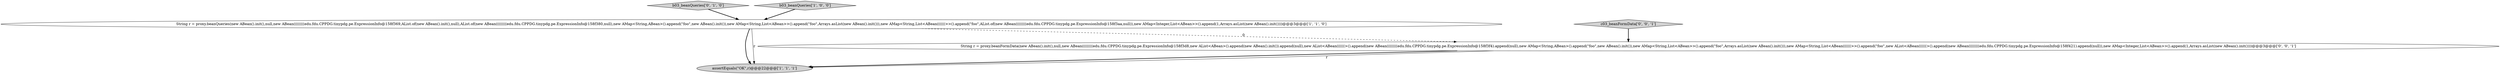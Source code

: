 digraph {
3 [style = filled, label = "b03_beanQueries['0', '1', '0']", fillcolor = lightgray, shape = diamond image = "AAA0AAABBB2BBB"];
4 [style = filled, label = "String r = proxy.beanFormData(new ABean().init(),null,new ABean((((((((edu.fdu.CPPDG.tinypdg.pe.ExpressionInfo@158f3d8,new AList<ABean>().append(new ABean().init()).append(null),new AList<ABean((((((>().append(new ABean((((((((edu.fdu.CPPDG.tinypdg.pe.ExpressionInfo@158f3f4).append(null),new AMap<String,ABean>().append(\"foo\",new ABean().init()),new AMap<String,List<ABean>>().append(\"foo\",Arrays.asList(new ABean().init())),new AMap<String,List<ABean((((((>>().append(\"foo\",new AList<ABean((((((>().append(new ABean((((((((edu.fdu.CPPDG.tinypdg.pe.ExpressionInfo@158f421).append(null)),new AMap<Integer,List<ABean>>().append(1,Arrays.asList(new ABean().init())))@@@3@@@['0', '0', '1']", fillcolor = white, shape = ellipse image = "AAA0AAABBB3BBB"];
1 [style = filled, label = "assertEquals(\"OK\",r)@@@22@@@['1', '1', '1']", fillcolor = lightgray, shape = ellipse image = "AAA0AAABBB1BBB"];
5 [style = filled, label = "c03_beanFormData['0', '0', '1']", fillcolor = lightgray, shape = diamond image = "AAA0AAABBB3BBB"];
0 [style = filled, label = "String r = proxy.beanQueries(new ABean().init(),null,new ABean((((((((edu.fdu.CPPDG.tinypdg.pe.ExpressionInfo@158f369,AList.of(new ABean().init(),null),AList.of(new ABean((((((((edu.fdu.CPPDG.tinypdg.pe.ExpressionInfo@158f380,null),new AMap<String,ABean>().append(\"foo\",new ABean().init()),new AMap<String,List<ABean>>().append(\"foo\",Arrays.asList(new ABean().init())),new AMap<String,List<ABean((((((>>().append(\"foo\",AList.of(new ABean((((((((edu.fdu.CPPDG.tinypdg.pe.ExpressionInfo@158f3aa,null)),new AMap<Integer,List<ABean>>().append(1,Arrays.asList(new ABean().init())))@@@3@@@['1', '1', '0']", fillcolor = white, shape = ellipse image = "AAA0AAABBB1BBB"];
2 [style = filled, label = "b03_beanQueries['1', '0', '0']", fillcolor = lightgray, shape = diamond image = "AAA0AAABBB1BBB"];
3->0 [style = bold, label=""];
4->1 [style = bold, label=""];
2->0 [style = bold, label=""];
5->4 [style = bold, label=""];
0->4 [style = dashed, label="0"];
0->1 [style = bold, label=""];
4->1 [style = solid, label="r"];
0->1 [style = solid, label="r"];
}

